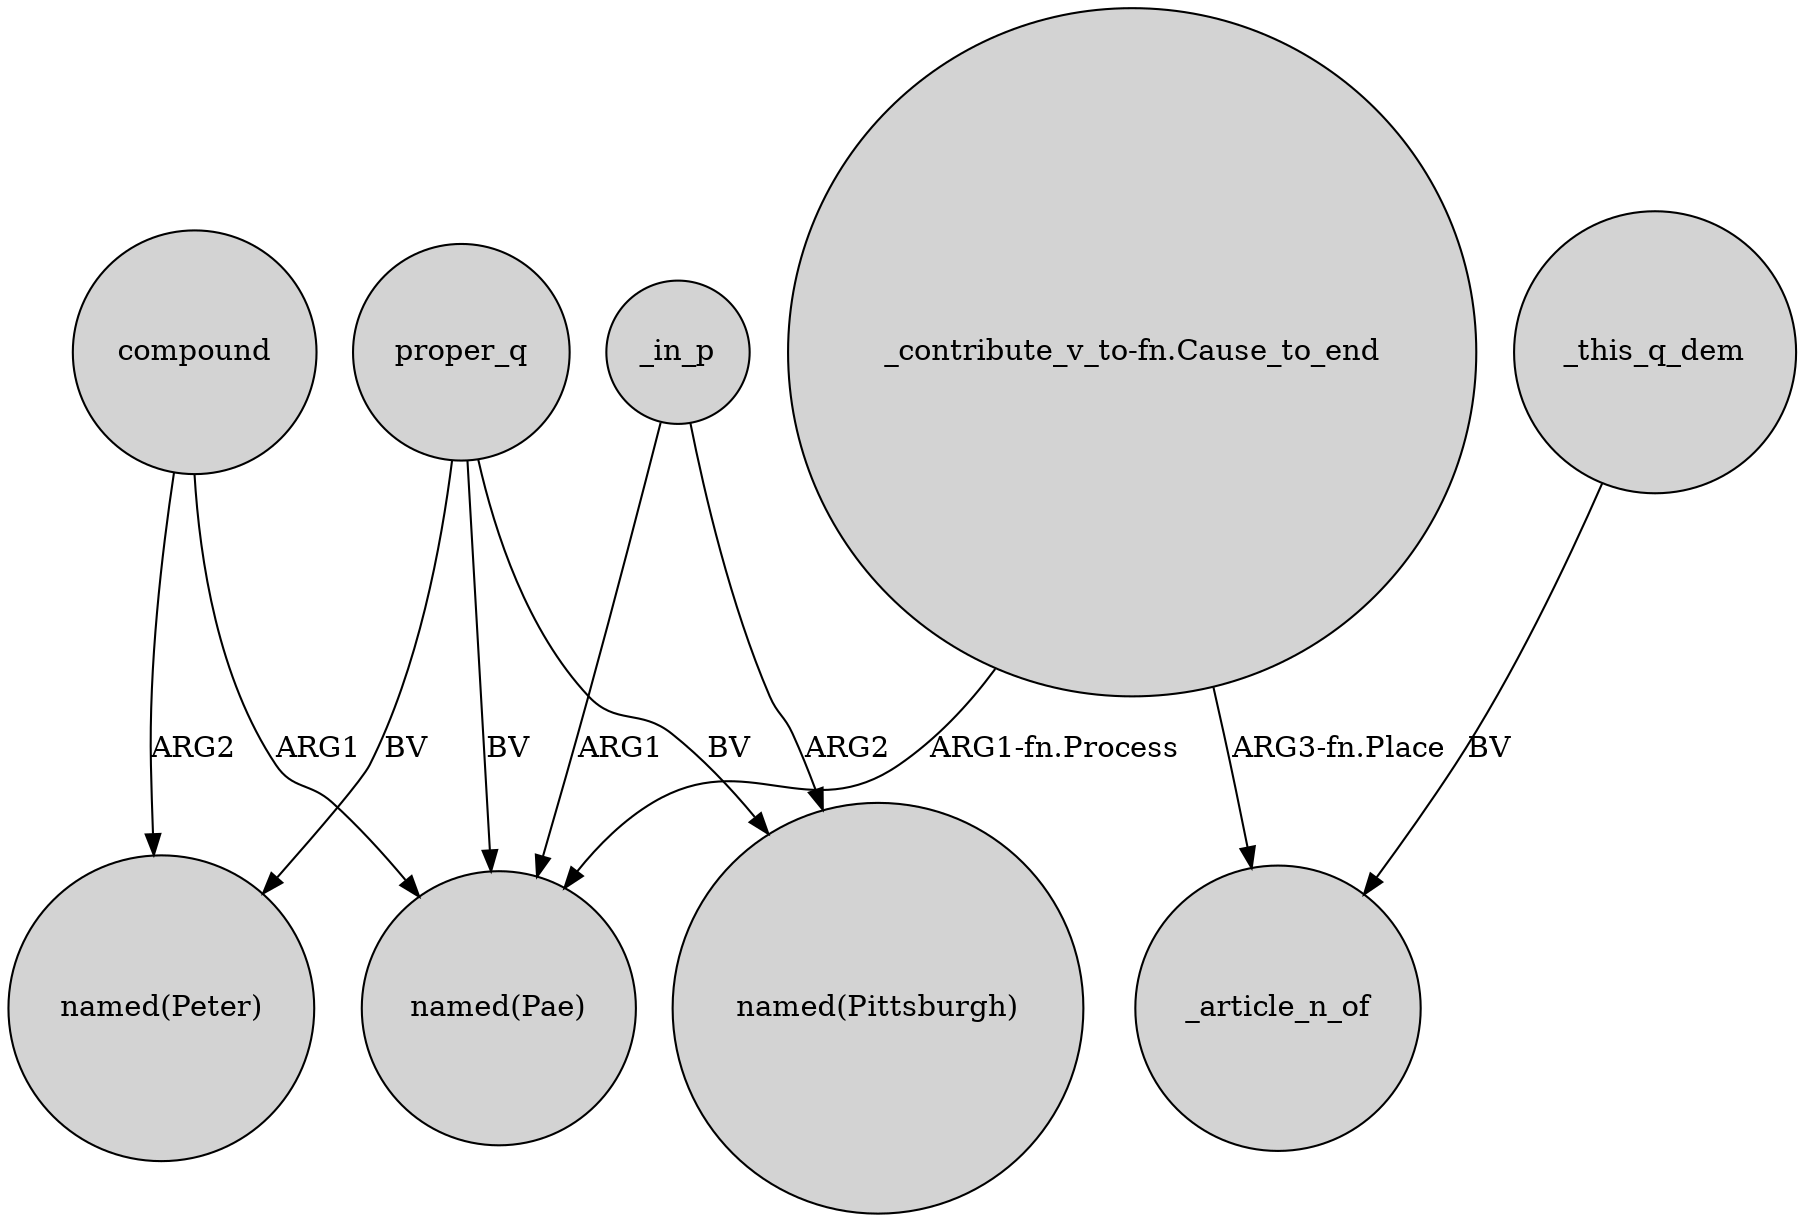 digraph {
	node [shape=circle style=filled]
	compound -> "named(Pae)" [label=ARG1]
	proper_q -> "named(Pae)" [label=BV]
	compound -> "named(Peter)" [label=ARG2]
	"_contribute_v_to-fn.Cause_to_end" -> _article_n_of [label="ARG3-fn.Place"]
	proper_q -> "named(Pittsburgh)" [label=BV]
	_in_p -> "named(Pae)" [label=ARG1]
	"_contribute_v_to-fn.Cause_to_end" -> "named(Pae)" [label="ARG1-fn.Process"]
	proper_q -> "named(Peter)" [label=BV]
	_in_p -> "named(Pittsburgh)" [label=ARG2]
	_this_q_dem -> _article_n_of [label=BV]
}
